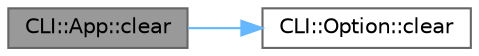 digraph "CLI::App::clear"
{
 // LATEX_PDF_SIZE
  bgcolor="transparent";
  edge [fontname=Helvetica,fontsize=10,labelfontname=Helvetica,labelfontsize=10];
  node [fontname=Helvetica,fontsize=10,shape=box,height=0.2,width=0.4];
  rankdir="LR";
  Node1 [id="Node000001",label="CLI::App::clear",height=0.2,width=0.4,color="gray40", fillcolor="grey60", style="filled", fontcolor="black",tooltip="Reset the parsed data"];
  Node1 -> Node2 [id="edge1_Node000001_Node000002",color="steelblue1",style="solid",tooltip=" "];
  Node2 [id="Node000002",label="CLI::Option::clear",height=0.2,width=0.4,color="grey40", fillcolor="white", style="filled",URL="$class_c_l_i_1_1_option.html#abbd36aaff5cdca8b10346bafed51da39",tooltip="Clear the parsed results (mostly for testing)"];
}
